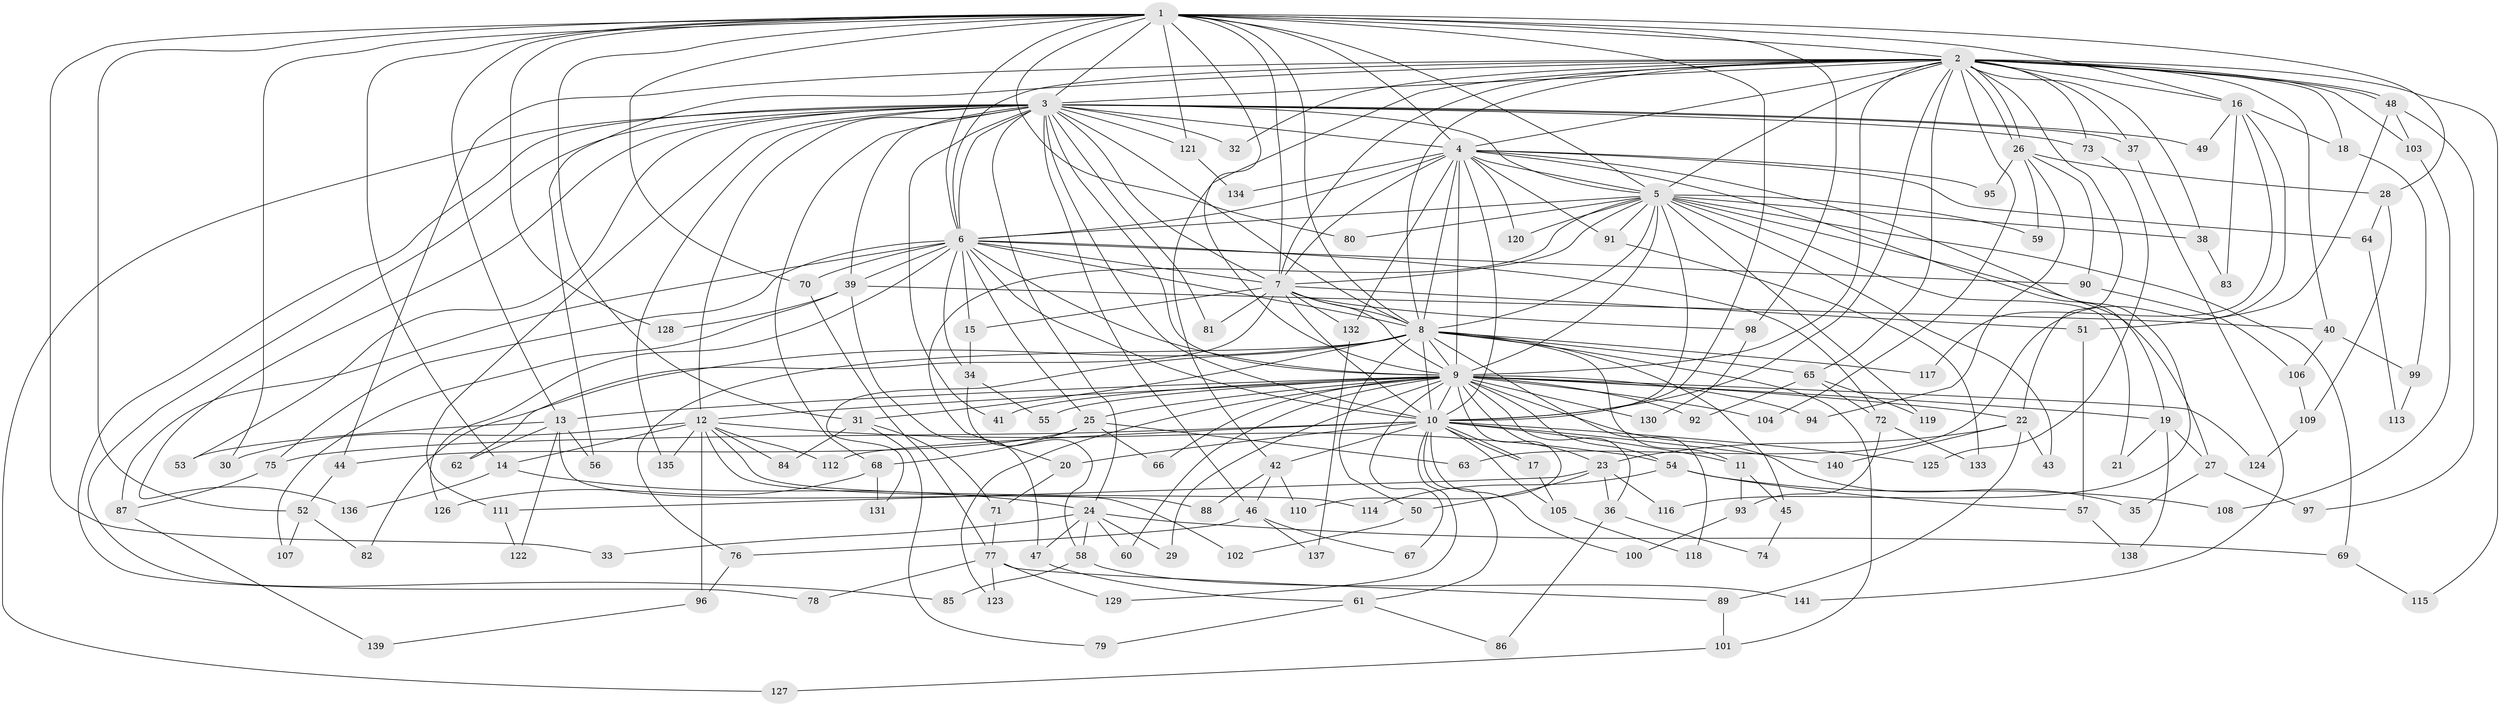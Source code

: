 // coarse degree distribution, {24: 0.00980392156862745, 27: 0.029411764705882353, 14: 0.0196078431372549, 18: 0.00980392156862745, 17: 0.00980392156862745, 28: 0.00980392156862745, 3: 0.20588235294117646, 11: 0.00980392156862745, 4: 0.10784313725490197, 7: 0.0392156862745098, 2: 0.43137254901960786, 5: 0.0784313725490196, 6: 0.029411764705882353, 8: 0.00980392156862745}
// Generated by graph-tools (version 1.1) at 2025/41/03/06/25 10:41:31]
// undirected, 141 vertices, 307 edges
graph export_dot {
graph [start="1"]
  node [color=gray90,style=filled];
  1;
  2;
  3;
  4;
  5;
  6;
  7;
  8;
  9;
  10;
  11;
  12;
  13;
  14;
  15;
  16;
  17;
  18;
  19;
  20;
  21;
  22;
  23;
  24;
  25;
  26;
  27;
  28;
  29;
  30;
  31;
  32;
  33;
  34;
  35;
  36;
  37;
  38;
  39;
  40;
  41;
  42;
  43;
  44;
  45;
  46;
  47;
  48;
  49;
  50;
  51;
  52;
  53;
  54;
  55;
  56;
  57;
  58;
  59;
  60;
  61;
  62;
  63;
  64;
  65;
  66;
  67;
  68;
  69;
  70;
  71;
  72;
  73;
  74;
  75;
  76;
  77;
  78;
  79;
  80;
  81;
  82;
  83;
  84;
  85;
  86;
  87;
  88;
  89;
  90;
  91;
  92;
  93;
  94;
  95;
  96;
  97;
  98;
  99;
  100;
  101;
  102;
  103;
  104;
  105;
  106;
  107;
  108;
  109;
  110;
  111;
  112;
  113;
  114;
  115;
  116;
  117;
  118;
  119;
  120;
  121;
  122;
  123;
  124;
  125;
  126;
  127;
  128;
  129;
  130;
  131;
  132;
  133;
  134;
  135;
  136;
  137;
  138;
  139;
  140;
  141;
  1 -- 2;
  1 -- 3;
  1 -- 4;
  1 -- 5;
  1 -- 6;
  1 -- 7;
  1 -- 8;
  1 -- 9;
  1 -- 10;
  1 -- 13;
  1 -- 14;
  1 -- 16;
  1 -- 28;
  1 -- 30;
  1 -- 31;
  1 -- 33;
  1 -- 52;
  1 -- 70;
  1 -- 80;
  1 -- 98;
  1 -- 121;
  1 -- 128;
  2 -- 3;
  2 -- 4;
  2 -- 5;
  2 -- 6;
  2 -- 7;
  2 -- 8;
  2 -- 9;
  2 -- 10;
  2 -- 16;
  2 -- 18;
  2 -- 22;
  2 -- 26;
  2 -- 26;
  2 -- 32;
  2 -- 37;
  2 -- 38;
  2 -- 40;
  2 -- 42;
  2 -- 44;
  2 -- 48;
  2 -- 48;
  2 -- 56;
  2 -- 65;
  2 -- 73;
  2 -- 103;
  2 -- 104;
  2 -- 115;
  3 -- 4;
  3 -- 5;
  3 -- 6;
  3 -- 7;
  3 -- 8;
  3 -- 9;
  3 -- 10;
  3 -- 12;
  3 -- 24;
  3 -- 32;
  3 -- 37;
  3 -- 39;
  3 -- 41;
  3 -- 46;
  3 -- 49;
  3 -- 53;
  3 -- 68;
  3 -- 73;
  3 -- 78;
  3 -- 81;
  3 -- 85;
  3 -- 111;
  3 -- 121;
  3 -- 127;
  3 -- 135;
  3 -- 136;
  4 -- 5;
  4 -- 6;
  4 -- 7;
  4 -- 8;
  4 -- 9;
  4 -- 10;
  4 -- 19;
  4 -- 64;
  4 -- 91;
  4 -- 95;
  4 -- 116;
  4 -- 120;
  4 -- 132;
  4 -- 134;
  5 -- 6;
  5 -- 7;
  5 -- 8;
  5 -- 9;
  5 -- 10;
  5 -- 20;
  5 -- 21;
  5 -- 27;
  5 -- 38;
  5 -- 43;
  5 -- 59;
  5 -- 69;
  5 -- 80;
  5 -- 91;
  5 -- 119;
  5 -- 120;
  6 -- 7;
  6 -- 8;
  6 -- 9;
  6 -- 10;
  6 -- 15;
  6 -- 25;
  6 -- 34;
  6 -- 39;
  6 -- 70;
  6 -- 72;
  6 -- 75;
  6 -- 87;
  6 -- 90;
  6 -- 126;
  7 -- 8;
  7 -- 9;
  7 -- 10;
  7 -- 15;
  7 -- 51;
  7 -- 62;
  7 -- 81;
  7 -- 98;
  7 -- 132;
  8 -- 9;
  8 -- 10;
  8 -- 11;
  8 -- 31;
  8 -- 45;
  8 -- 50;
  8 -- 65;
  8 -- 76;
  8 -- 82;
  8 -- 101;
  8 -- 117;
  8 -- 118;
  8 -- 131;
  9 -- 10;
  9 -- 12;
  9 -- 13;
  9 -- 19;
  9 -- 22;
  9 -- 23;
  9 -- 25;
  9 -- 29;
  9 -- 35;
  9 -- 36;
  9 -- 41;
  9 -- 54;
  9 -- 55;
  9 -- 60;
  9 -- 66;
  9 -- 67;
  9 -- 92;
  9 -- 94;
  9 -- 104;
  9 -- 110;
  9 -- 123;
  9 -- 124;
  9 -- 130;
  10 -- 11;
  10 -- 17;
  10 -- 17;
  10 -- 20;
  10 -- 42;
  10 -- 61;
  10 -- 75;
  10 -- 100;
  10 -- 105;
  10 -- 112;
  10 -- 125;
  10 -- 129;
  10 -- 140;
  11 -- 45;
  11 -- 93;
  12 -- 14;
  12 -- 30;
  12 -- 54;
  12 -- 84;
  12 -- 88;
  12 -- 96;
  12 -- 112;
  12 -- 114;
  12 -- 135;
  13 -- 53;
  13 -- 56;
  13 -- 62;
  13 -- 102;
  13 -- 122;
  14 -- 24;
  14 -- 136;
  15 -- 34;
  16 -- 18;
  16 -- 49;
  16 -- 63;
  16 -- 83;
  16 -- 117;
  17 -- 105;
  18 -- 99;
  19 -- 21;
  19 -- 27;
  19 -- 138;
  20 -- 71;
  22 -- 23;
  22 -- 43;
  22 -- 89;
  22 -- 140;
  23 -- 36;
  23 -- 50;
  23 -- 111;
  23 -- 116;
  24 -- 29;
  24 -- 33;
  24 -- 47;
  24 -- 58;
  24 -- 60;
  24 -- 69;
  25 -- 44;
  25 -- 63;
  25 -- 66;
  25 -- 68;
  26 -- 28;
  26 -- 59;
  26 -- 90;
  26 -- 94;
  26 -- 95;
  27 -- 35;
  27 -- 97;
  28 -- 64;
  28 -- 109;
  31 -- 71;
  31 -- 79;
  31 -- 84;
  34 -- 55;
  34 -- 58;
  36 -- 74;
  36 -- 86;
  37 -- 141;
  38 -- 83;
  39 -- 40;
  39 -- 47;
  39 -- 107;
  39 -- 128;
  40 -- 99;
  40 -- 106;
  42 -- 46;
  42 -- 88;
  42 -- 110;
  44 -- 52;
  45 -- 74;
  46 -- 67;
  46 -- 76;
  46 -- 137;
  47 -- 61;
  48 -- 51;
  48 -- 97;
  48 -- 103;
  50 -- 102;
  51 -- 57;
  52 -- 82;
  52 -- 107;
  54 -- 57;
  54 -- 108;
  54 -- 114;
  57 -- 138;
  58 -- 85;
  58 -- 141;
  61 -- 79;
  61 -- 86;
  64 -- 113;
  65 -- 72;
  65 -- 92;
  65 -- 119;
  68 -- 126;
  68 -- 131;
  69 -- 115;
  70 -- 77;
  71 -- 77;
  72 -- 93;
  72 -- 133;
  73 -- 125;
  75 -- 87;
  76 -- 96;
  77 -- 78;
  77 -- 89;
  77 -- 123;
  77 -- 129;
  87 -- 139;
  89 -- 101;
  90 -- 106;
  91 -- 133;
  93 -- 100;
  96 -- 139;
  98 -- 130;
  99 -- 113;
  101 -- 127;
  103 -- 108;
  105 -- 118;
  106 -- 109;
  109 -- 124;
  111 -- 122;
  121 -- 134;
  132 -- 137;
}
